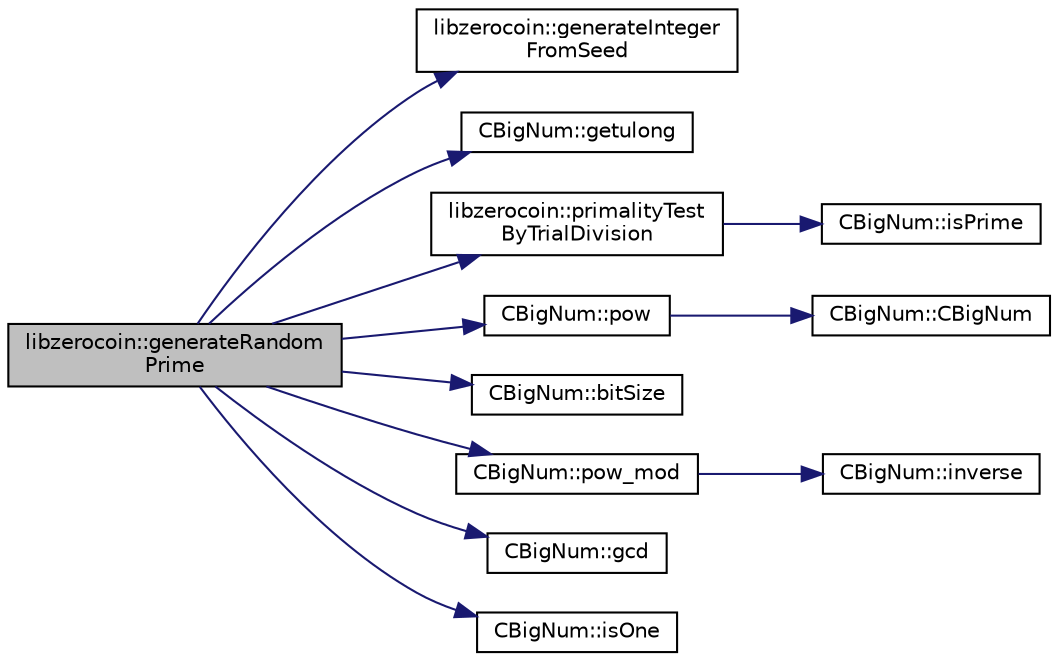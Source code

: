 digraph "libzerocoin::generateRandomPrime"
{
  edge [fontname="Helvetica",fontsize="10",labelfontname="Helvetica",labelfontsize="10"];
  node [fontname="Helvetica",fontsize="10",shape=record];
  rankdir="LR";
  Node137 [label="libzerocoin::generateRandom\lPrime",height=0.2,width=0.4,color="black", fillcolor="grey75", style="filled", fontcolor="black"];
  Node137 -> Node138 [color="midnightblue",fontsize="10",style="solid",fontname="Helvetica"];
  Node138 [label="libzerocoin::generateInteger\lFromSeed",height=0.2,width=0.4,color="black", fillcolor="white", style="filled",URL="$namespacelibzerocoin.html#a6f07f95c6873008f19659311147e7a41"];
  Node137 -> Node139 [color="midnightblue",fontsize="10",style="solid",fontname="Helvetica"];
  Node139 [label="CBigNum::getulong",height=0.2,width=0.4,color="black", fillcolor="white", style="filled",URL="$class_c_big_num.html#a035dfd4984c0dfb5400e83afa11e0d21"];
  Node137 -> Node140 [color="midnightblue",fontsize="10",style="solid",fontname="Helvetica"];
  Node140 [label="libzerocoin::primalityTest\lByTrialDivision",height=0.2,width=0.4,color="black", fillcolor="white", style="filled",URL="$namespacelibzerocoin.html#aeda115c7208be9405f951779ec131494",tooltip="Determines whether a uint32_t is a prime through trial division. "];
  Node140 -> Node141 [color="midnightblue",fontsize="10",style="solid",fontname="Helvetica"];
  Node141 [label="CBigNum::isPrime",height=0.2,width=0.4,color="black", fillcolor="white", style="filled",URL="$class_c_big_num.html#a6d51387c37d74d3c9dfe4fc7aa8affce",tooltip="Miller-Rabin primality test on this element. "];
  Node137 -> Node142 [color="midnightblue",fontsize="10",style="solid",fontname="Helvetica"];
  Node142 [label="CBigNum::pow",height=0.2,width=0.4,color="black", fillcolor="white", style="filled",URL="$class_c_big_num.html#aa8c79c0a8ca34ed34ef315047137ecc7",tooltip="exponentiation with an int. "];
  Node142 -> Node143 [color="midnightblue",fontsize="10",style="solid",fontname="Helvetica"];
  Node143 [label="CBigNum::CBigNum",height=0.2,width=0.4,color="black", fillcolor="white", style="filled",URL="$class_c_big_num.html#a272ed55454635b770e181bddc1a9c071"];
  Node137 -> Node144 [color="midnightblue",fontsize="10",style="solid",fontname="Helvetica"];
  Node144 [label="CBigNum::bitSize",height=0.2,width=0.4,color="black", fillcolor="white", style="filled",URL="$class_c_big_num.html#ab4b035b81263dcba7b996997ecdcea8d",tooltip="Returns the size in bits of the underlying bignum. "];
  Node137 -> Node145 [color="midnightblue",fontsize="10",style="solid",fontname="Helvetica"];
  Node145 [label="CBigNum::pow_mod",height=0.2,width=0.4,color="black", fillcolor="white", style="filled",URL="$class_c_big_num.html#a949004e3f63921b28b4e245624854289",tooltip="modular exponentiation: this^e mod n "];
  Node145 -> Node146 [color="midnightblue",fontsize="10",style="solid",fontname="Helvetica"];
  Node146 [label="CBigNum::inverse",height=0.2,width=0.4,color="black", fillcolor="white", style="filled",URL="$class_c_big_num.html#ace6cb4447751b27f00139d60dd8ebba4",tooltip="Calculates the inverse of this element mod m. "];
  Node137 -> Node147 [color="midnightblue",fontsize="10",style="solid",fontname="Helvetica"];
  Node147 [label="CBigNum::gcd",height=0.2,width=0.4,color="black", fillcolor="white", style="filled",URL="$class_c_big_num.html#a404a5797d26614e7854947e00d286d36",tooltip="Calculates the greatest common divisor (GCD) of two numbers. "];
  Node137 -> Node148 [color="midnightblue",fontsize="10",style="solid",fontname="Helvetica"];
  Node148 [label="CBigNum::isOne",height=0.2,width=0.4,color="black", fillcolor="white", style="filled",URL="$class_c_big_num.html#a0e237d40f4ea66b930b8136f77fd1349"];
}
